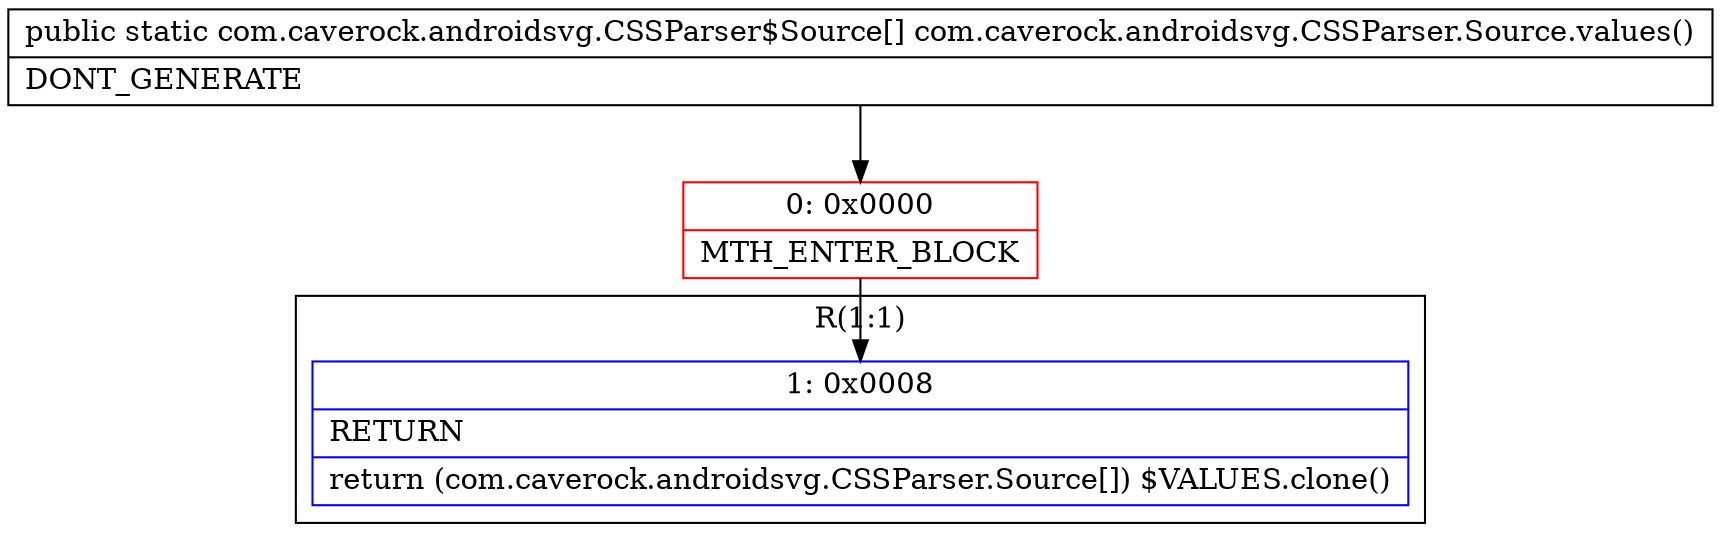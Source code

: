 digraph "CFG forcom.caverock.androidsvg.CSSParser.Source.values()[Lcom\/caverock\/androidsvg\/CSSParser$Source;" {
subgraph cluster_Region_1157896613 {
label = "R(1:1)";
node [shape=record,color=blue];
Node_1 [shape=record,label="{1\:\ 0x0008|RETURN\l|return (com.caverock.androidsvg.CSSParser.Source[]) $VALUES.clone()\l}"];
}
Node_0 [shape=record,color=red,label="{0\:\ 0x0000|MTH_ENTER_BLOCK\l}"];
MethodNode[shape=record,label="{public static com.caverock.androidsvg.CSSParser$Source[] com.caverock.androidsvg.CSSParser.Source.values()  | DONT_GENERATE\l}"];
MethodNode -> Node_0;
Node_0 -> Node_1;
}

